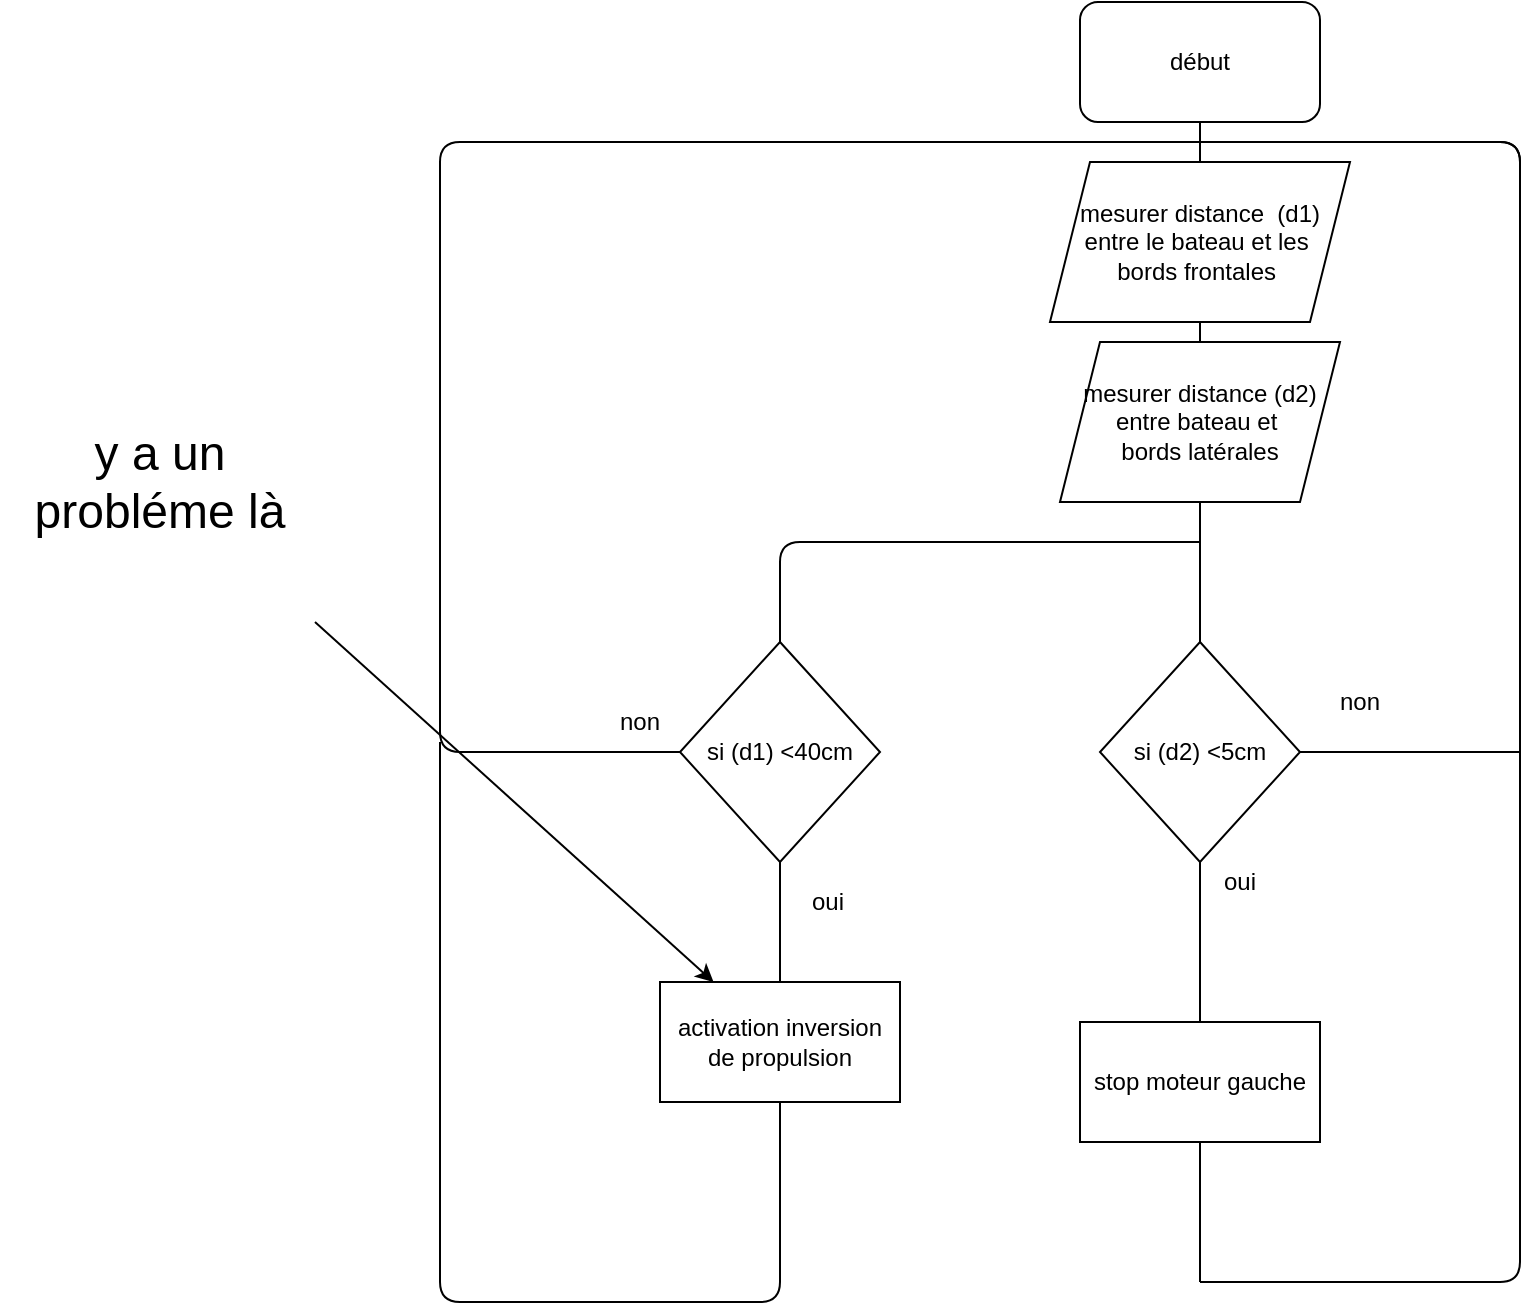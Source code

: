 <mxfile version="14.5.3" type="github">
  <diagram id="08vSsWO2F_0ibnBweaTG" name="Page-1">
    <mxGraphModel dx="1185" dy="635" grid="1" gridSize="10" guides="1" tooltips="1" connect="1" arrows="1" fold="1" page="1" pageScale="1" pageWidth="827" pageHeight="1169" math="0" shadow="0">
      <root>
        <mxCell id="0" />
        <mxCell id="1" parent="0" />
        <mxCell id="u4ofppQAQph3IZwugu3c-1" value="début" style="rounded=1;whiteSpace=wrap;html=1;" parent="1" vertex="1">
          <mxGeometry x="540" width="120" height="60" as="geometry" />
        </mxCell>
        <mxCell id="u4ofppQAQph3IZwugu3c-2" value="" style="endArrow=none;html=1;entryX=0.5;entryY=1;entryDx=0;entryDy=0;exitX=0.5;exitY=0;exitDx=0;exitDy=0;" parent="1" source="u4ofppQAQph3IZwugu3c-20" target="u4ofppQAQph3IZwugu3c-1" edge="1">
          <mxGeometry width="50" height="50" relative="1" as="geometry">
            <mxPoint x="600" y="160" as="sourcePoint" />
            <mxPoint x="620" y="160" as="targetPoint" />
          </mxGeometry>
        </mxCell>
        <mxCell id="u4ofppQAQph3IZwugu3c-3" value="mesurer distance (d2)&lt;br&gt;entre bateau et&amp;nbsp;&lt;br&gt;bords latérales" style="shape=parallelogram;perimeter=parallelogramPerimeter;whiteSpace=wrap;html=1;fixedSize=1;" parent="1" vertex="1">
          <mxGeometry x="530" y="170" width="140" height="80" as="geometry" />
        </mxCell>
        <mxCell id="u4ofppQAQph3IZwugu3c-4" value="" style="endArrow=none;html=1;entryX=0.5;entryY=1;entryDx=0;entryDy=0;" parent="1" source="u4ofppQAQph3IZwugu3c-5" target="u4ofppQAQph3IZwugu3c-3" edge="1">
          <mxGeometry width="50" height="50" relative="1" as="geometry">
            <mxPoint x="610" y="310" as="sourcePoint" />
            <mxPoint x="670" y="280" as="targetPoint" />
          </mxGeometry>
        </mxCell>
        <mxCell id="u4ofppQAQph3IZwugu3c-5" value="si (d2) &amp;lt;5cm" style="rhombus;whiteSpace=wrap;html=1;" parent="1" vertex="1">
          <mxGeometry x="550" y="320" width="100" height="110" as="geometry" />
        </mxCell>
        <mxCell id="u4ofppQAQph3IZwugu3c-7" value="" style="endArrow=none;html=1;exitX=1;exitY=0.5;exitDx=0;exitDy=0;" parent="1" source="u4ofppQAQph3IZwugu3c-5" edge="1">
          <mxGeometry width="50" height="50" relative="1" as="geometry">
            <mxPoint x="670" y="400" as="sourcePoint" />
            <mxPoint x="760" y="375" as="targetPoint" />
          </mxGeometry>
        </mxCell>
        <mxCell id="u4ofppQAQph3IZwugu3c-8" value="non" style="text;html=1;strokeColor=none;fillColor=none;align=center;verticalAlign=middle;whiteSpace=wrap;rounded=0;" parent="1" vertex="1">
          <mxGeometry x="660" y="340" width="40" height="20" as="geometry" />
        </mxCell>
        <mxCell id="u4ofppQAQph3IZwugu3c-9" value="" style="endArrow=none;html=1;" parent="1" edge="1">
          <mxGeometry width="50" height="50" relative="1" as="geometry">
            <mxPoint x="600" y="70" as="sourcePoint" />
            <mxPoint x="760" y="370" as="targetPoint" />
            <Array as="points">
              <mxPoint x="760" y="70" />
            </Array>
          </mxGeometry>
        </mxCell>
        <mxCell id="u4ofppQAQph3IZwugu3c-12" value="" style="endArrow=none;html=1;entryX=0.5;entryY=1;entryDx=0;entryDy=0;" parent="1" target="u4ofppQAQph3IZwugu3c-5" edge="1">
          <mxGeometry width="50" height="50" relative="1" as="geometry">
            <mxPoint x="600" y="510" as="sourcePoint" />
            <mxPoint x="660" y="340" as="targetPoint" />
          </mxGeometry>
        </mxCell>
        <mxCell id="u4ofppQAQph3IZwugu3c-13" value="oui" style="text;html=1;strokeColor=none;fillColor=none;align=center;verticalAlign=middle;whiteSpace=wrap;rounded=0;" parent="1" vertex="1">
          <mxGeometry x="600" y="430" width="40" height="20" as="geometry" />
        </mxCell>
        <mxCell id="u4ofppQAQph3IZwugu3c-15" value="stop moteur gauche" style="rounded=0;whiteSpace=wrap;html=1;" parent="1" vertex="1">
          <mxGeometry x="540" y="510" width="120" height="60" as="geometry" />
        </mxCell>
        <mxCell id="u4ofppQAQph3IZwugu3c-16" value="" style="endArrow=none;html=1;entryX=0.5;entryY=1;entryDx=0;entryDy=0;" parent="1" target="u4ofppQAQph3IZwugu3c-15" edge="1">
          <mxGeometry width="50" height="50" relative="1" as="geometry">
            <mxPoint x="600" y="640" as="sourcePoint" />
            <mxPoint x="630" y="590" as="targetPoint" />
          </mxGeometry>
        </mxCell>
        <mxCell id="u4ofppQAQph3IZwugu3c-17" value="" style="endArrow=none;html=1;" parent="1" edge="1">
          <mxGeometry width="50" height="50" relative="1" as="geometry">
            <mxPoint x="600" y="70" as="sourcePoint" />
            <mxPoint x="600" y="640" as="targetPoint" />
            <Array as="points">
              <mxPoint x="760" y="70" />
              <mxPoint x="760" y="640" />
            </Array>
          </mxGeometry>
        </mxCell>
        <mxCell id="u4ofppQAQph3IZwugu3c-18" value="" style="endArrow=none;html=1;" parent="1" edge="1">
          <mxGeometry width="50" height="50" relative="1" as="geometry">
            <mxPoint x="390" y="350" as="sourcePoint" />
            <mxPoint x="600" y="270" as="targetPoint" />
            <Array as="points">
              <mxPoint x="390" y="270" />
            </Array>
          </mxGeometry>
        </mxCell>
        <mxCell id="u4ofppQAQph3IZwugu3c-20" value="mesurer distance&amp;nbsp; (d1)&lt;br&gt;entre le bateau et les&amp;nbsp;&lt;br&gt;bords frontales&amp;nbsp;" style="shape=parallelogram;perimeter=parallelogramPerimeter;whiteSpace=wrap;html=1;fixedSize=1;" parent="1" vertex="1">
          <mxGeometry x="525" y="80" width="150" height="80" as="geometry" />
        </mxCell>
        <mxCell id="u4ofppQAQph3IZwugu3c-21" value="" style="endArrow=none;html=1;entryX=0.5;entryY=1;entryDx=0;entryDy=0;exitX=0.5;exitY=0;exitDx=0;exitDy=0;" parent="1" source="u4ofppQAQph3IZwugu3c-3" target="u4ofppQAQph3IZwugu3c-20" edge="1">
          <mxGeometry width="50" height="50" relative="1" as="geometry">
            <mxPoint x="600" y="170" as="sourcePoint" />
            <mxPoint x="600" y="60" as="targetPoint" />
          </mxGeometry>
        </mxCell>
        <mxCell id="u4ofppQAQph3IZwugu3c-22" value="si (d1) &amp;lt;40cm" style="rhombus;whiteSpace=wrap;html=1;" parent="1" vertex="1">
          <mxGeometry x="340" y="320" width="100" height="110" as="geometry" />
        </mxCell>
        <mxCell id="u4ofppQAQph3IZwugu3c-23" value="" style="endArrow=none;html=1;entryX=0.5;entryY=1;entryDx=0;entryDy=0;" parent="1" target="u4ofppQAQph3IZwugu3c-22" edge="1">
          <mxGeometry width="50" height="50" relative="1" as="geometry">
            <mxPoint x="390" y="490" as="sourcePoint" />
            <mxPoint x="420" y="440" as="targetPoint" />
          </mxGeometry>
        </mxCell>
        <mxCell id="u4ofppQAQph3IZwugu3c-24" value="" style="endArrow=none;html=1;entryX=0;entryY=0.5;entryDx=0;entryDy=0;" parent="1" target="u4ofppQAQph3IZwugu3c-22" edge="1">
          <mxGeometry width="50" height="50" relative="1" as="geometry">
            <mxPoint x="600" y="70" as="sourcePoint" />
            <mxPoint x="310" y="360" as="targetPoint" />
            <Array as="points">
              <mxPoint x="220" y="70" />
              <mxPoint x="220" y="375" />
            </Array>
          </mxGeometry>
        </mxCell>
        <mxCell id="u4ofppQAQph3IZwugu3c-25" value="non" style="text;html=1;strokeColor=none;fillColor=none;align=center;verticalAlign=middle;whiteSpace=wrap;rounded=0;" parent="1" vertex="1">
          <mxGeometry x="300" y="350" width="40" height="20" as="geometry" />
        </mxCell>
        <mxCell id="u4ofppQAQph3IZwugu3c-26" value="activation inversion de propulsion" style="rounded=0;whiteSpace=wrap;html=1;" parent="1" vertex="1">
          <mxGeometry x="330" y="490" width="120" height="60" as="geometry" />
        </mxCell>
        <mxCell id="wWN9IGvEQYn54CxHObOE-1" value="" style="endArrow=none;html=1;entryX=0.5;entryY=1;entryDx=0;entryDy=0;" edge="1" parent="1" target="u4ofppQAQph3IZwugu3c-26">
          <mxGeometry width="50" height="50" relative="1" as="geometry">
            <mxPoint x="220" y="370" as="sourcePoint" />
            <mxPoint x="410" y="560" as="targetPoint" />
            <Array as="points">
              <mxPoint x="220" y="650" />
              <mxPoint x="390" y="650" />
            </Array>
          </mxGeometry>
        </mxCell>
        <mxCell id="wWN9IGvEQYn54CxHObOE-2" value="oui" style="text;html=1;strokeColor=none;fillColor=none;align=center;verticalAlign=middle;whiteSpace=wrap;rounded=0;" vertex="1" parent="1">
          <mxGeometry x="394" y="440" width="40" height="20" as="geometry" />
        </mxCell>
        <mxCell id="wWN9IGvEQYn54CxHObOE-3" value="&lt;span style=&quot;font-size: 24px&quot;&gt;y a un probléme là&lt;/span&gt;" style="text;html=1;strokeColor=none;fillColor=none;align=center;verticalAlign=middle;whiteSpace=wrap;rounded=0;" vertex="1" parent="1">
          <mxGeometry y="170" width="160" height="140" as="geometry" />
        </mxCell>
        <mxCell id="wWN9IGvEQYn54CxHObOE-4" value="" style="endArrow=classic;html=1;" edge="1" parent="1" source="wWN9IGvEQYn54CxHObOE-3" target="u4ofppQAQph3IZwugu3c-26">
          <mxGeometry width="50" height="50" relative="1" as="geometry">
            <mxPoint x="280" y="530" as="sourcePoint" />
            <mxPoint x="330" y="480" as="targetPoint" />
          </mxGeometry>
        </mxCell>
      </root>
    </mxGraphModel>
  </diagram>
</mxfile>
